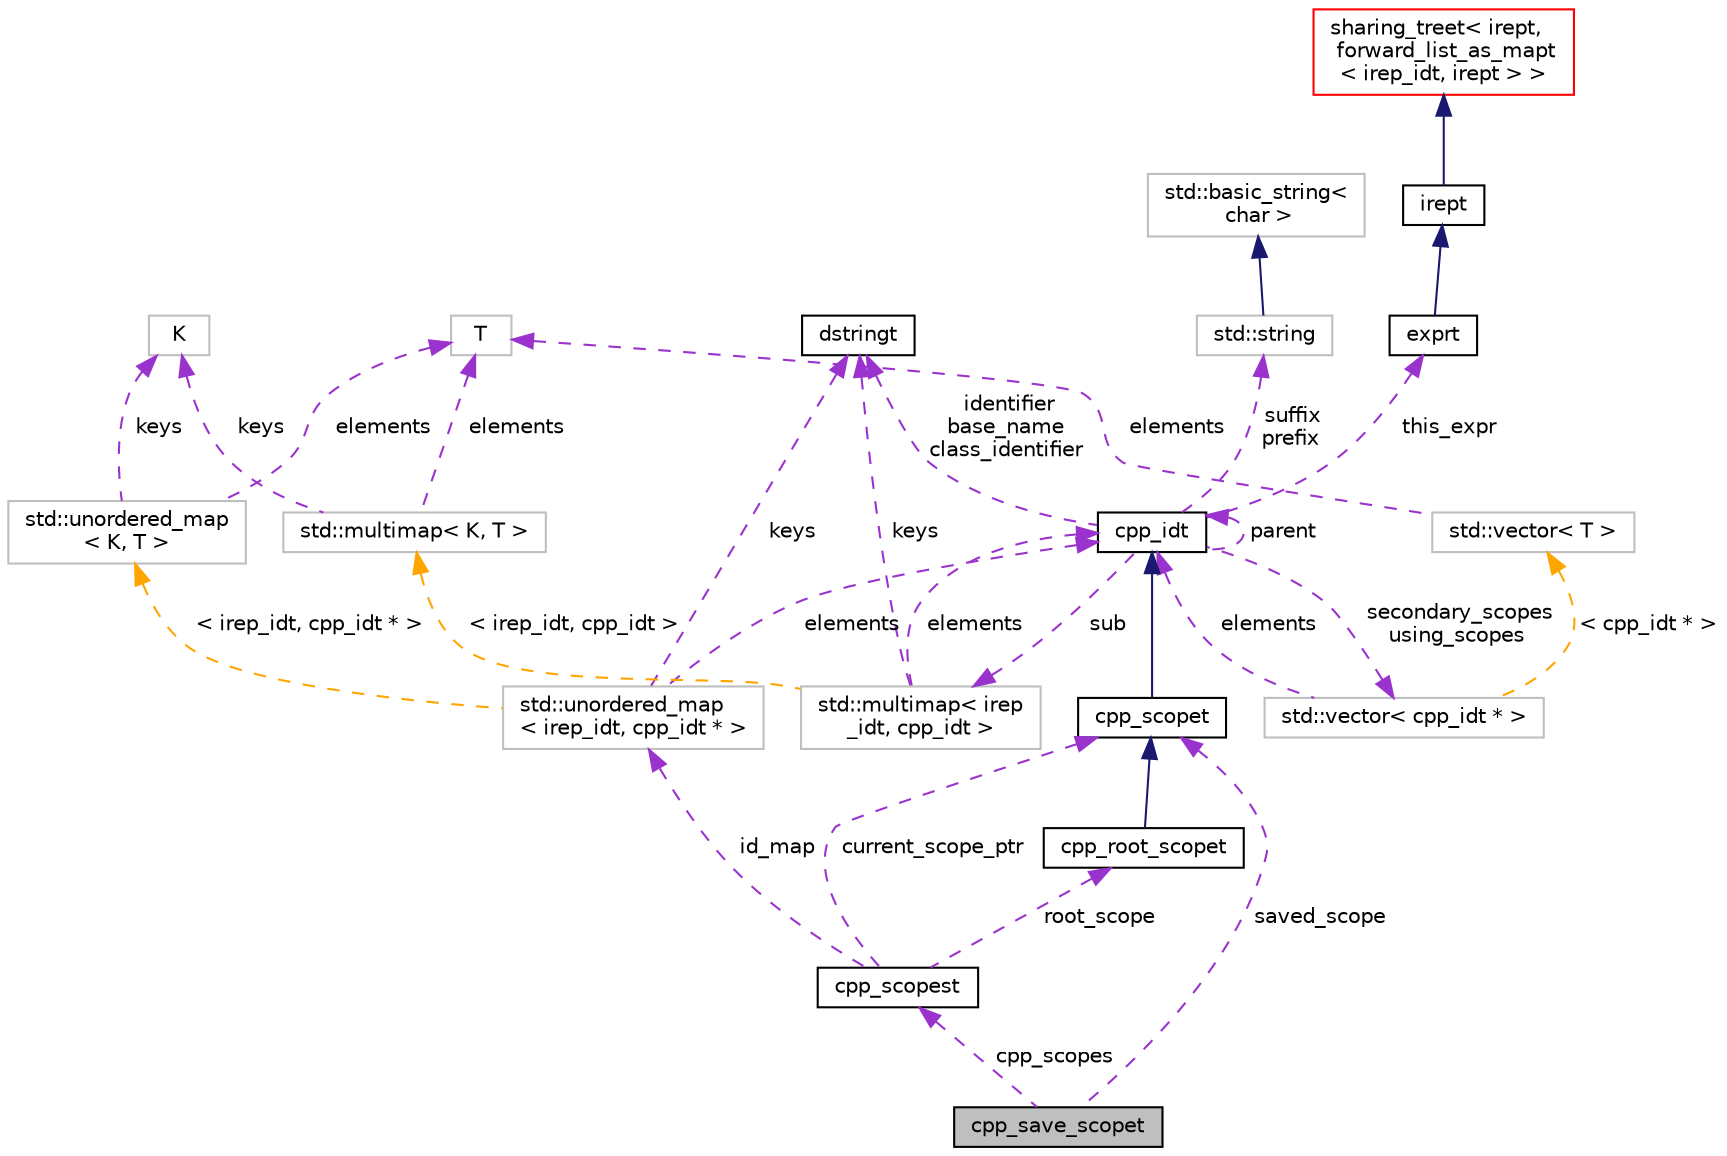 digraph "cpp_save_scopet"
{
 // LATEX_PDF_SIZE
  bgcolor="transparent";
  edge [fontname="Helvetica",fontsize="10",labelfontname="Helvetica",labelfontsize="10"];
  node [fontname="Helvetica",fontsize="10",shape=record];
  Node1 [label="cpp_save_scopet",height=0.2,width=0.4,color="black", fillcolor="grey75", style="filled", fontcolor="black",tooltip=" "];
  Node2 -> Node1 [dir="back",color="darkorchid3",fontsize="10",style="dashed",label=" cpp_scopes" ,fontname="Helvetica"];
  Node2 [label="cpp_scopest",height=0.2,width=0.4,color="black",URL="$classcpp__scopest.html",tooltip=" "];
  Node3 -> Node2 [dir="back",color="darkorchid3",fontsize="10",style="dashed",label=" id_map" ,fontname="Helvetica"];
  Node3 [label="std::unordered_map\l\< irep_idt, cpp_idt * \>",height=0.2,width=0.4,color="grey75",tooltip=" "];
  Node4 -> Node3 [dir="back",color="darkorchid3",fontsize="10",style="dashed",label=" keys" ,fontname="Helvetica"];
  Node4 [label="dstringt",height=0.2,width=0.4,color="black",URL="$classdstringt.html",tooltip="dstringt has one field, an unsigned integer no which is an index into a static table of strings."];
  Node5 -> Node3 [dir="back",color="darkorchid3",fontsize="10",style="dashed",label=" elements" ,fontname="Helvetica"];
  Node5 [label="cpp_idt",height=0.2,width=0.4,color="black",URL="$classcpp__idt.html",tooltip=" "];
  Node6 -> Node5 [dir="back",color="darkorchid3",fontsize="10",style="dashed",label=" secondary_scopes\nusing_scopes" ,fontname="Helvetica"];
  Node6 [label="std::vector\< cpp_idt * \>",height=0.2,width=0.4,color="grey75",tooltip=" "];
  Node5 -> Node6 [dir="back",color="darkorchid3",fontsize="10",style="dashed",label=" elements" ,fontname="Helvetica"];
  Node7 -> Node6 [dir="back",color="orange",fontsize="10",style="dashed",label=" \< cpp_idt * \>" ,fontname="Helvetica"];
  Node7 [label="std::vector\< T \>",height=0.2,width=0.4,color="grey75",tooltip="STL class."];
  Node8 -> Node7 [dir="back",color="darkorchid3",fontsize="10",style="dashed",label=" elements" ,fontname="Helvetica"];
  Node8 [label="T",height=0.2,width=0.4,color="grey75",tooltip=" "];
  Node9 -> Node5 [dir="back",color="darkorchid3",fontsize="10",style="dashed",label=" sub" ,fontname="Helvetica"];
  Node9 [label="std::multimap\< irep\l_idt, cpp_idt \>",height=0.2,width=0.4,color="grey75",tooltip=" "];
  Node4 -> Node9 [dir="back",color="darkorchid3",fontsize="10",style="dashed",label=" keys" ,fontname="Helvetica"];
  Node5 -> Node9 [dir="back",color="darkorchid3",fontsize="10",style="dashed",label=" elements" ,fontname="Helvetica"];
  Node10 -> Node9 [dir="back",color="orange",fontsize="10",style="dashed",label=" \< irep_idt, cpp_idt \>" ,fontname="Helvetica"];
  Node10 [label="std::multimap\< K, T \>",height=0.2,width=0.4,color="grey75",tooltip="STL class."];
  Node11 -> Node10 [dir="back",color="darkorchid3",fontsize="10",style="dashed",label=" keys" ,fontname="Helvetica"];
  Node11 [label="K",height=0.2,width=0.4,color="grey75",tooltip=" "];
  Node8 -> Node10 [dir="back",color="darkorchid3",fontsize="10",style="dashed",label=" elements" ,fontname="Helvetica"];
  Node4 -> Node5 [dir="back",color="darkorchid3",fontsize="10",style="dashed",label=" identifier\nbase_name\nclass_identifier" ,fontname="Helvetica"];
  Node5 -> Node5 [dir="back",color="darkorchid3",fontsize="10",style="dashed",label=" parent" ,fontname="Helvetica"];
  Node12 -> Node5 [dir="back",color="darkorchid3",fontsize="10",style="dashed",label=" suffix\nprefix" ,fontname="Helvetica"];
  Node12 [label="std::string",height=0.2,width=0.4,color="grey75",tooltip="STL class."];
  Node13 -> Node12 [dir="back",color="midnightblue",fontsize="10",style="solid",fontname="Helvetica"];
  Node13 [label="std::basic_string\<\l char \>",height=0.2,width=0.4,color="grey75",tooltip="STL class."];
  Node14 -> Node5 [dir="back",color="darkorchid3",fontsize="10",style="dashed",label=" this_expr" ,fontname="Helvetica"];
  Node14 [label="exprt",height=0.2,width=0.4,color="black",URL="$classexprt.html",tooltip="Base class for all expressions."];
  Node15 -> Node14 [dir="back",color="midnightblue",fontsize="10",style="solid",fontname="Helvetica"];
  Node15 [label="irept",height=0.2,width=0.4,color="black",URL="$classirept.html",tooltip="There are a large number of kinds of tree structured or tree-like data in CPROVER."];
  Node16 -> Node15 [dir="back",color="midnightblue",fontsize="10",style="solid",fontname="Helvetica"];
  Node16 [label="sharing_treet\< irept,\l forward_list_as_mapt\l\< irep_idt, irept \> \>",height=0.2,width=0.4,color="red",URL="$classsharing__treet.html",tooltip=" "];
  Node21 -> Node3 [dir="back",color="orange",fontsize="10",style="dashed",label=" \< irep_idt, cpp_idt * \>" ,fontname="Helvetica"];
  Node21 [label="std::unordered_map\l\< K, T \>",height=0.2,width=0.4,color="grey75",tooltip="STL class."];
  Node11 -> Node21 [dir="back",color="darkorchid3",fontsize="10",style="dashed",label=" keys" ,fontname="Helvetica"];
  Node8 -> Node21 [dir="back",color="darkorchid3",fontsize="10",style="dashed",label=" elements" ,fontname="Helvetica"];
  Node22 -> Node2 [dir="back",color="darkorchid3",fontsize="10",style="dashed",label=" root_scope" ,fontname="Helvetica"];
  Node22 [label="cpp_root_scopet",height=0.2,width=0.4,color="black",URL="$classcpp__root__scopet.html",tooltip=" "];
  Node23 -> Node22 [dir="back",color="midnightblue",fontsize="10",style="solid",fontname="Helvetica"];
  Node23 [label="cpp_scopet",height=0.2,width=0.4,color="black",URL="$classcpp__scopet.html",tooltip=" "];
  Node5 -> Node23 [dir="back",color="midnightblue",fontsize="10",style="solid",fontname="Helvetica"];
  Node23 -> Node2 [dir="back",color="darkorchid3",fontsize="10",style="dashed",label=" current_scope_ptr" ,fontname="Helvetica"];
  Node23 -> Node1 [dir="back",color="darkorchid3",fontsize="10",style="dashed",label=" saved_scope" ,fontname="Helvetica"];
}

